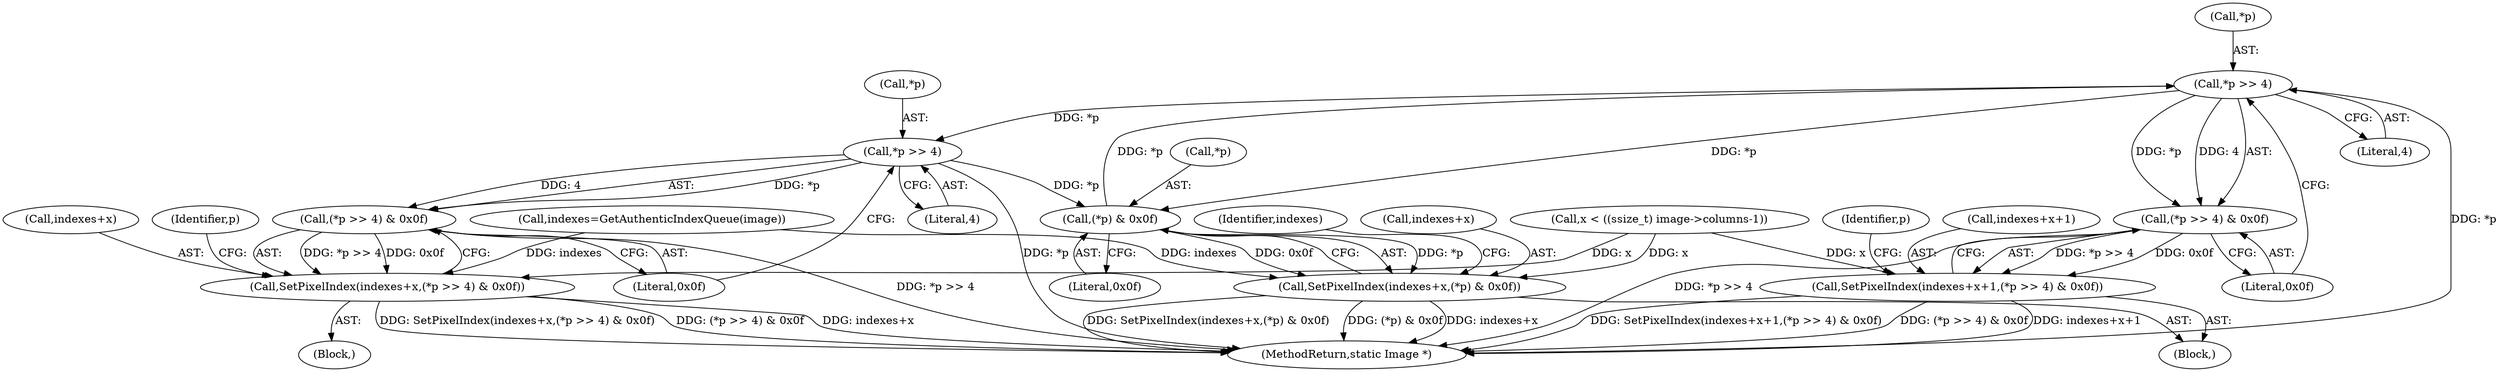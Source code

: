 digraph "0_ImageMagick_f6e9d0d9955e85bdd7540b251cd50d598dacc5e6_64@pointer" {
"1000675" [label="(Call,*p >> 4)"];
"1000664" [label="(Call,(*p) & 0x0f)"];
"1000675" [label="(Call,*p >> 4)"];
"1000696" [label="(Call,*p >> 4)"];
"1000660" [label="(Call,SetPixelIndex(indexes+x,(*p) & 0x0f))"];
"1000674" [label="(Call,(*p >> 4) & 0x0f)"];
"1000668" [label="(Call,SetPixelIndex(indexes+x+1,(*p >> 4) & 0x0f))"];
"1000695" [label="(Call,(*p >> 4) & 0x0f)"];
"1000691" [label="(Call,SetPixelIndex(indexes+x,(*p >> 4) & 0x0f))"];
"1000674" [label="(Call,(*p >> 4) & 0x0f)"];
"1000695" [label="(Call,(*p >> 4) & 0x0f)"];
"1000690" [label="(Block,)"];
"1000676" [label="(Call,*p)"];
"1000681" [label="(Identifier,p)"];
"1000665" [label="(Call,*p)"];
"1000699" [label="(Literal,4)"];
"1000670" [label="(Identifier,indexes)"];
"1000669" [label="(Call,indexes+x+1)"];
"1000692" [label="(Call,indexes+x)"];
"1000675" [label="(Call,*p >> 4)"];
"1000696" [label="(Call,*p >> 4)"];
"1000664" [label="(Call,(*p) & 0x0f)"];
"1000697" [label="(Call,*p)"];
"1000668" [label="(Call,SetPixelIndex(indexes+x+1,(*p >> 4) & 0x0f))"];
"1000647" [label="(Call,x < ((ssize_t) image->columns-1))"];
"1000661" [label="(Call,indexes+x)"];
"1001179" [label="(MethodReturn,static Image *)"];
"1000667" [label="(Literal,0x0f)"];
"1000678" [label="(Literal,4)"];
"1000660" [label="(Call,SetPixelIndex(indexes+x,(*p) & 0x0f))"];
"1000679" [label="(Literal,0x0f)"];
"1000702" [label="(Identifier,p)"];
"1000632" [label="(Call,indexes=GetAuthenticIndexQueue(image))"];
"1000700" [label="(Literal,0x0f)"];
"1000659" [label="(Block,)"];
"1000691" [label="(Call,SetPixelIndex(indexes+x,(*p >> 4) & 0x0f))"];
"1000675" -> "1000674"  [label="AST: "];
"1000675" -> "1000678"  [label="CFG: "];
"1000676" -> "1000675"  [label="AST: "];
"1000678" -> "1000675"  [label="AST: "];
"1000679" -> "1000675"  [label="CFG: "];
"1000675" -> "1001179"  [label="DDG: *p"];
"1000675" -> "1000664"  [label="DDG: *p"];
"1000675" -> "1000674"  [label="DDG: *p"];
"1000675" -> "1000674"  [label="DDG: 4"];
"1000664" -> "1000675"  [label="DDG: *p"];
"1000675" -> "1000696"  [label="DDG: *p"];
"1000664" -> "1000660"  [label="AST: "];
"1000664" -> "1000667"  [label="CFG: "];
"1000665" -> "1000664"  [label="AST: "];
"1000667" -> "1000664"  [label="AST: "];
"1000660" -> "1000664"  [label="CFG: "];
"1000664" -> "1000660"  [label="DDG: *p"];
"1000664" -> "1000660"  [label="DDG: 0x0f"];
"1000696" -> "1000664"  [label="DDG: *p"];
"1000696" -> "1000695"  [label="AST: "];
"1000696" -> "1000699"  [label="CFG: "];
"1000697" -> "1000696"  [label="AST: "];
"1000699" -> "1000696"  [label="AST: "];
"1000700" -> "1000696"  [label="CFG: "];
"1000696" -> "1001179"  [label="DDG: *p"];
"1000696" -> "1000695"  [label="DDG: *p"];
"1000696" -> "1000695"  [label="DDG: 4"];
"1000660" -> "1000659"  [label="AST: "];
"1000661" -> "1000660"  [label="AST: "];
"1000670" -> "1000660"  [label="CFG: "];
"1000660" -> "1001179"  [label="DDG: SetPixelIndex(indexes+x,(*p) & 0x0f)"];
"1000660" -> "1001179"  [label="DDG: (*p) & 0x0f"];
"1000660" -> "1001179"  [label="DDG: indexes+x"];
"1000632" -> "1000660"  [label="DDG: indexes"];
"1000647" -> "1000660"  [label="DDG: x"];
"1000674" -> "1000668"  [label="AST: "];
"1000674" -> "1000679"  [label="CFG: "];
"1000679" -> "1000674"  [label="AST: "];
"1000668" -> "1000674"  [label="CFG: "];
"1000674" -> "1001179"  [label="DDG: *p >> 4"];
"1000674" -> "1000668"  [label="DDG: *p >> 4"];
"1000674" -> "1000668"  [label="DDG: 0x0f"];
"1000668" -> "1000659"  [label="AST: "];
"1000669" -> "1000668"  [label="AST: "];
"1000681" -> "1000668"  [label="CFG: "];
"1000668" -> "1001179"  [label="DDG: SetPixelIndex(indexes+x+1,(*p >> 4) & 0x0f)"];
"1000668" -> "1001179"  [label="DDG: (*p >> 4) & 0x0f"];
"1000668" -> "1001179"  [label="DDG: indexes+x+1"];
"1000647" -> "1000668"  [label="DDG: x"];
"1000695" -> "1000691"  [label="AST: "];
"1000695" -> "1000700"  [label="CFG: "];
"1000700" -> "1000695"  [label="AST: "];
"1000691" -> "1000695"  [label="CFG: "];
"1000695" -> "1001179"  [label="DDG: *p >> 4"];
"1000695" -> "1000691"  [label="DDG: *p >> 4"];
"1000695" -> "1000691"  [label="DDG: 0x0f"];
"1000691" -> "1000690"  [label="AST: "];
"1000692" -> "1000691"  [label="AST: "];
"1000702" -> "1000691"  [label="CFG: "];
"1000691" -> "1001179"  [label="DDG: (*p >> 4) & 0x0f"];
"1000691" -> "1001179"  [label="DDG: indexes+x"];
"1000691" -> "1001179"  [label="DDG: SetPixelIndex(indexes+x,(*p >> 4) & 0x0f)"];
"1000632" -> "1000691"  [label="DDG: indexes"];
"1000647" -> "1000691"  [label="DDG: x"];
}
